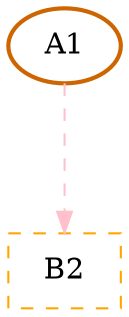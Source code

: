 digraph G {
graph [root="Demo",rankdir   = TB, nodesep           = 0.6, mindist     = 1.0, ranksep = 1.0, overlap = false]
node [style     = "filled", fillcolor = "white", color = "black"]
A1[cpu="0", flags="0x00002002", type="tmsg", toffs="0", pattern="patternA", patentry="true", patexit="false", beamproc="beamA", bpentry="false", bpexit="false", fid="1", gid="33", evtno="0", beamin="0", bpcstart="0", sid="0", bpid="0", reqnobeam="0", vacc="0", id="0x1021000000000000", par="0x00000000100009b0", tef="0", shape     = "oval", fillcolor = "white", penwidth=2, color = "darkorange3"];
B2[cpu="0", flags="0x00008013", type="global", section="registers", shape = "rectangle", color = "orange", style = "dashed, filled"];
A1->B2 [type="reference", fieldhead="0x10", fieldtail="0x14", fieldwidth="64", color = "pink", style = "dashed, filled"];
}
